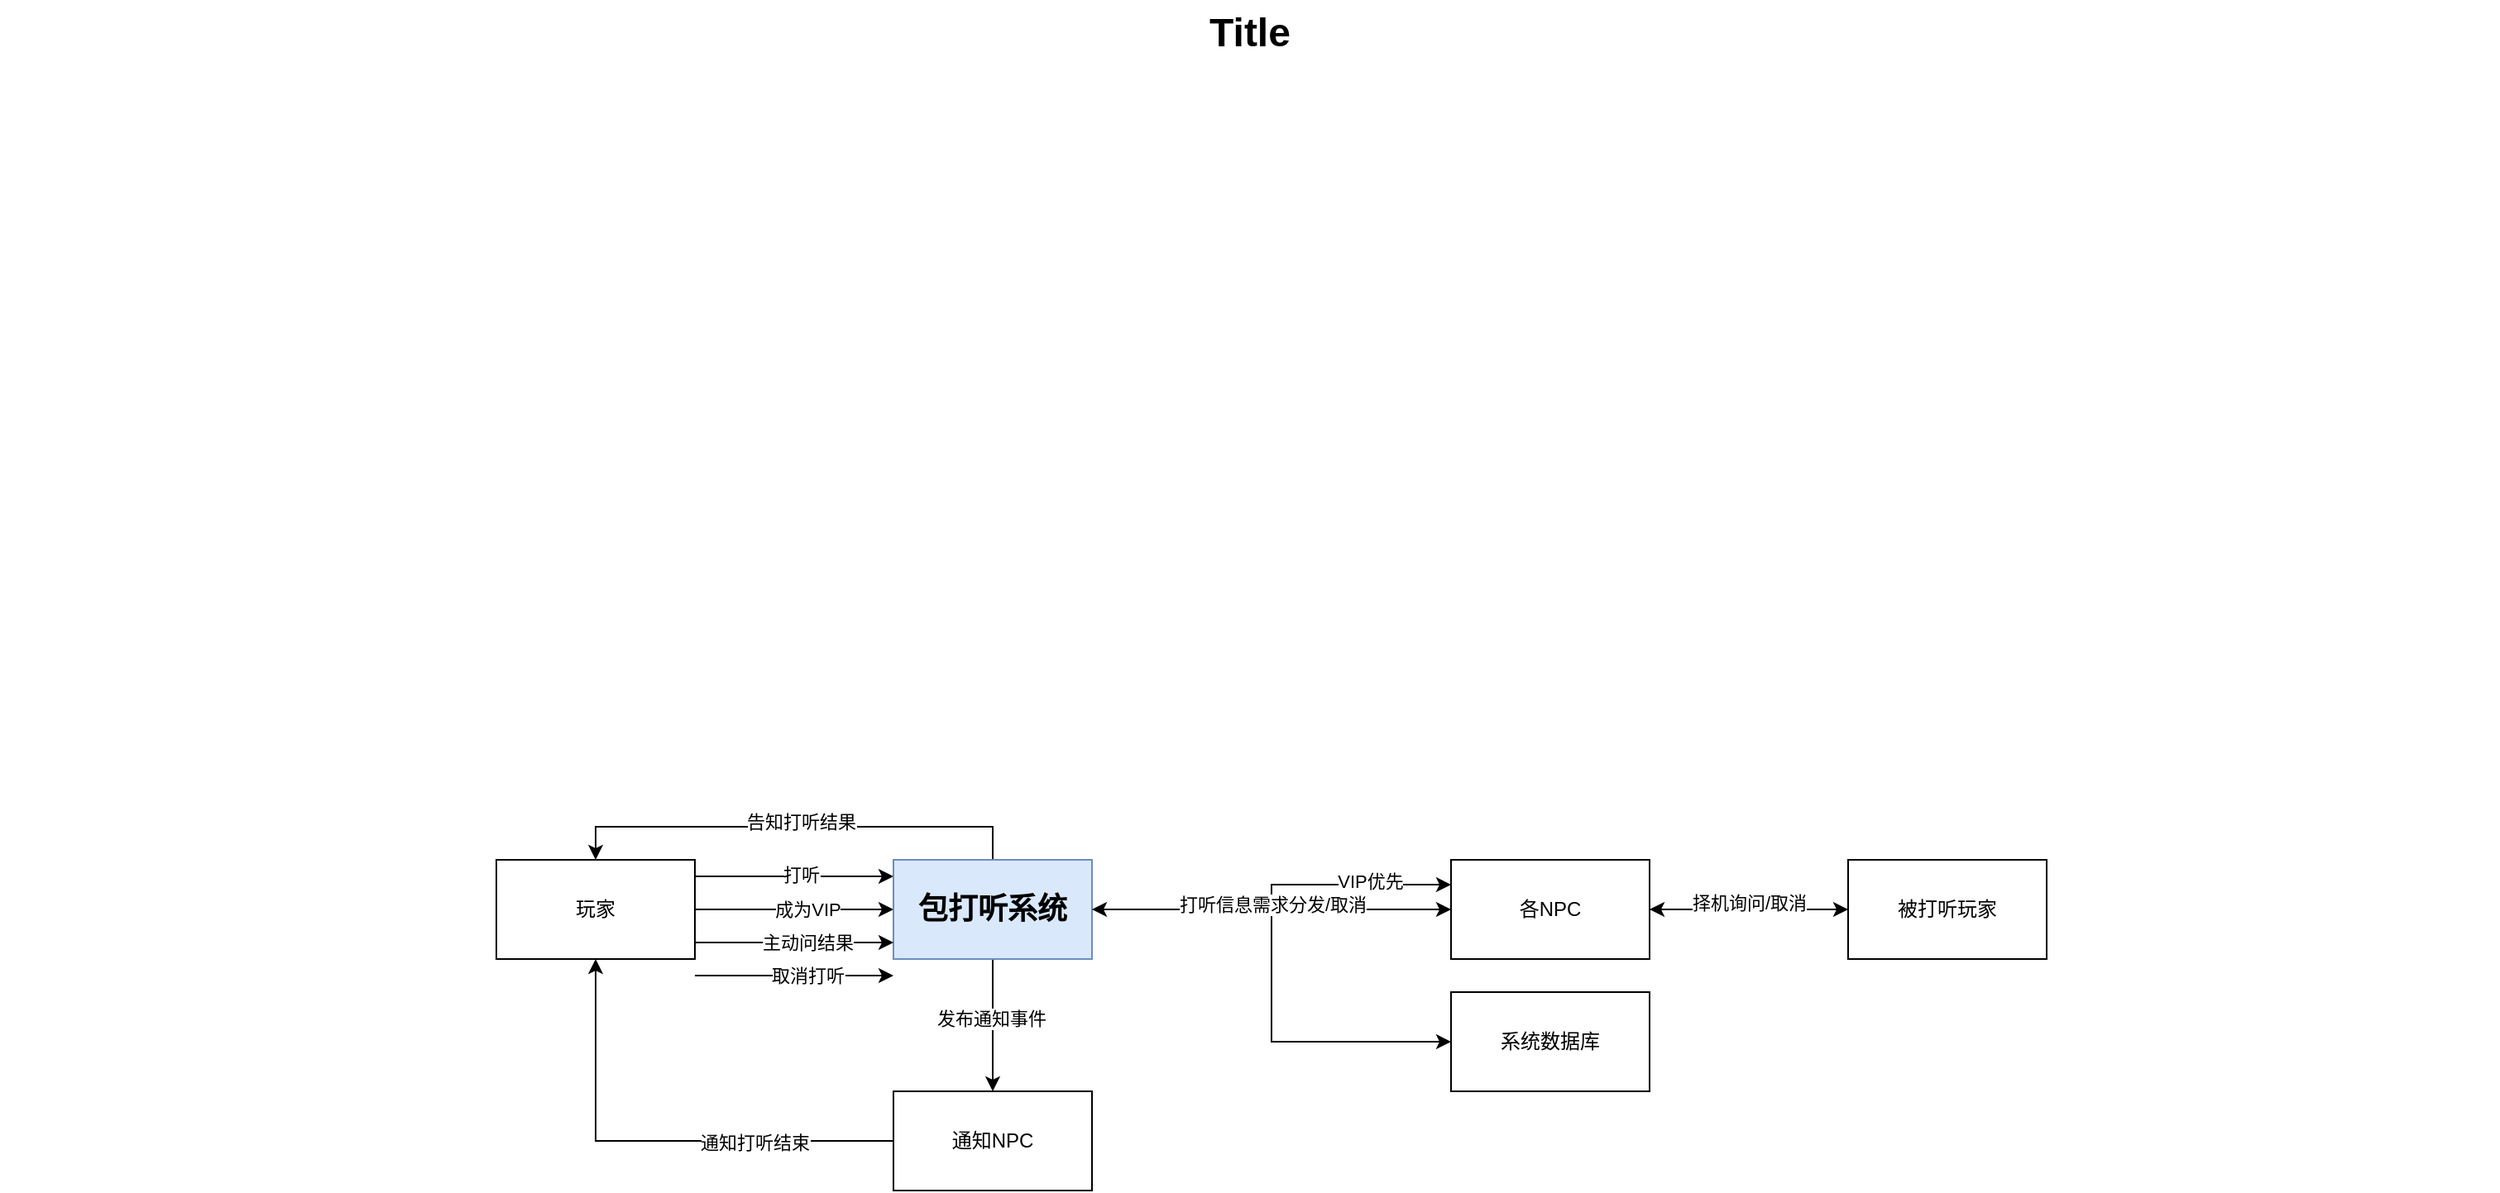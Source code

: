 <mxfile version="21.6.5" type="github">
  <diagram name="Page-1" id="929967ad-93f9-6ef4-fab6-5d389245f69c">
    <mxGraphModel dx="1434" dy="758" grid="1" gridSize="10" guides="1" tooltips="1" connect="1" arrows="1" fold="1" page="1" pageScale="1.5" pageWidth="1169" pageHeight="826" background="none" math="0" shadow="0">
      <root>
        <mxCell id="0" style=";html=1;" />
        <mxCell id="1" style=";html=1;" parent="0" />
        <mxCell id="1672d66443f91eb5-23" value="Title" style="text;strokeColor=none;fillColor=none;html=1;fontSize=24;fontStyle=1;verticalAlign=middle;align=center;" parent="1" vertex="1">
          <mxGeometry x="120" y="40" width="1510" height="40" as="geometry" />
        </mxCell>
        <mxCell id="ikp5XBAc-00ZhkmhWjov-4" value="" style="edgeStyle=orthogonalEdgeStyle;rounded=0;orthogonalLoop=1;jettySize=auto;html=1;" edge="1" parent="1">
          <mxGeometry relative="1" as="geometry">
            <mxPoint x="540" y="570" as="sourcePoint" />
            <mxPoint x="660" y="570" as="targetPoint" />
          </mxGeometry>
        </mxCell>
        <mxCell id="ikp5XBAc-00ZhkmhWjov-22" value="打听" style="edgeLabel;html=1;align=center;verticalAlign=middle;resizable=0;points=[];" vertex="1" connectable="0" parent="ikp5XBAc-00ZhkmhWjov-4">
          <mxGeometry x="0.067" y="1" relative="1" as="geometry">
            <mxPoint as="offset" />
          </mxGeometry>
        </mxCell>
        <mxCell id="ikp5XBAc-00ZhkmhWjov-32" style="edgeStyle=orthogonalEdgeStyle;rounded=0;orthogonalLoop=1;jettySize=auto;html=1;" edge="1" parent="1">
          <mxGeometry relative="1" as="geometry">
            <mxPoint x="540" y="590" as="sourcePoint" />
            <mxPoint x="660" y="590" as="targetPoint" />
          </mxGeometry>
        </mxCell>
        <mxCell id="ikp5XBAc-00ZhkmhWjov-33" value="成为VIP" style="edgeLabel;html=1;align=center;verticalAlign=middle;resizable=0;points=[];" vertex="1" connectable="0" parent="ikp5XBAc-00ZhkmhWjov-32">
          <mxGeometry x="0.133" relative="1" as="geometry">
            <mxPoint as="offset" />
          </mxGeometry>
        </mxCell>
        <mxCell id="ikp5XBAc-00ZhkmhWjov-2" value="玩家" style="rounded=0;whiteSpace=wrap;html=1;" vertex="1" parent="1">
          <mxGeometry x="420" y="560" width="120" height="60" as="geometry" />
        </mxCell>
        <mxCell id="ikp5XBAc-00ZhkmhWjov-6" value="" style="edgeStyle=orthogonalEdgeStyle;rounded=0;orthogonalLoop=1;jettySize=auto;html=1;" edge="1" parent="1" source="ikp5XBAc-00ZhkmhWjov-3" target="ikp5XBAc-00ZhkmhWjov-5">
          <mxGeometry relative="1" as="geometry" />
        </mxCell>
        <mxCell id="ikp5XBAc-00ZhkmhWjov-16" value="" style="edgeStyle=orthogonalEdgeStyle;rounded=0;orthogonalLoop=1;jettySize=auto;html=1;" edge="1" parent="1" source="ikp5XBAc-00ZhkmhWjov-3" target="ikp5XBAc-00ZhkmhWjov-15">
          <mxGeometry relative="1" as="geometry" />
        </mxCell>
        <mxCell id="ikp5XBAc-00ZhkmhWjov-17" value="发布通知事件" style="edgeLabel;html=1;align=center;verticalAlign=middle;resizable=0;points=[];" vertex="1" connectable="0" parent="ikp5XBAc-00ZhkmhWjov-16">
          <mxGeometry x="-0.1" y="-1" relative="1" as="geometry">
            <mxPoint as="offset" />
          </mxGeometry>
        </mxCell>
        <mxCell id="ikp5XBAc-00ZhkmhWjov-19" style="edgeStyle=orthogonalEdgeStyle;rounded=0;orthogonalLoop=1;jettySize=auto;html=1;entryX=0.5;entryY=0;entryDx=0;entryDy=0;" edge="1" parent="1" source="ikp5XBAc-00ZhkmhWjov-3" target="ikp5XBAc-00ZhkmhWjov-2">
          <mxGeometry relative="1" as="geometry">
            <Array as="points">
              <mxPoint x="720" y="540" />
              <mxPoint x="480" y="540" />
            </Array>
          </mxGeometry>
        </mxCell>
        <mxCell id="ikp5XBAc-00ZhkmhWjov-20" value="告知打听结果" style="edgeLabel;html=1;align=center;verticalAlign=middle;resizable=0;points=[];" vertex="1" connectable="0" parent="ikp5XBAc-00ZhkmhWjov-19">
          <mxGeometry x="-0.029" y="-3" relative="1" as="geometry">
            <mxPoint as="offset" />
          </mxGeometry>
        </mxCell>
        <mxCell id="ikp5XBAc-00ZhkmhWjov-27" style="edgeStyle=orthogonalEdgeStyle;rounded=0;orthogonalLoop=1;jettySize=auto;html=1;entryX=0;entryY=0.5;entryDx=0;entryDy=0;" edge="1" parent="1" source="ikp5XBAc-00ZhkmhWjov-3" target="ikp5XBAc-00ZhkmhWjov-24">
          <mxGeometry relative="1" as="geometry" />
        </mxCell>
        <mxCell id="ikp5XBAc-00ZhkmhWjov-30" style="edgeStyle=orthogonalEdgeStyle;rounded=0;orthogonalLoop=1;jettySize=auto;html=1;entryX=0;entryY=0.25;entryDx=0;entryDy=0;" edge="1" parent="1" source="ikp5XBAc-00ZhkmhWjov-3" target="ikp5XBAc-00ZhkmhWjov-5">
          <mxGeometry relative="1" as="geometry" />
        </mxCell>
        <mxCell id="ikp5XBAc-00ZhkmhWjov-31" value="VIP优先" style="edgeLabel;html=1;align=center;verticalAlign=middle;resizable=0;points=[];" vertex="1" connectable="0" parent="ikp5XBAc-00ZhkmhWjov-30">
          <mxGeometry x="0.577" y="2" relative="1" as="geometry">
            <mxPoint as="offset" />
          </mxGeometry>
        </mxCell>
        <mxCell id="ikp5XBAc-00ZhkmhWjov-3" value="&lt;h2&gt;包打听系统&lt;/h2&gt;" style="whiteSpace=wrap;html=1;rounded=0;fillColor=#dae8fc;strokeColor=#6c8ebf;" vertex="1" parent="1">
          <mxGeometry x="660" y="560" width="120" height="60" as="geometry" />
        </mxCell>
        <mxCell id="ikp5XBAc-00ZhkmhWjov-7" value="" style="edgeStyle=orthogonalEdgeStyle;rounded=0;orthogonalLoop=1;jettySize=auto;html=1;" edge="1" parent="1" source="ikp5XBAc-00ZhkmhWjov-5" target="ikp5XBAc-00ZhkmhWjov-3">
          <mxGeometry relative="1" as="geometry" />
        </mxCell>
        <mxCell id="ikp5XBAc-00ZhkmhWjov-10" value="打听信息需求分发/取消" style="edgeLabel;html=1;align=center;verticalAlign=middle;resizable=0;points=[];" vertex="1" connectable="0" parent="ikp5XBAc-00ZhkmhWjov-7">
          <mxGeometry y="-3" relative="1" as="geometry">
            <mxPoint as="offset" />
          </mxGeometry>
        </mxCell>
        <mxCell id="ikp5XBAc-00ZhkmhWjov-12" value="" style="edgeStyle=orthogonalEdgeStyle;rounded=0;orthogonalLoop=1;jettySize=auto;html=1;" edge="1" parent="1" source="ikp5XBAc-00ZhkmhWjov-5" target="ikp5XBAc-00ZhkmhWjov-11">
          <mxGeometry relative="1" as="geometry" />
        </mxCell>
        <mxCell id="ikp5XBAc-00ZhkmhWjov-5" value="各NPC" style="whiteSpace=wrap;html=1;rounded=0;" vertex="1" parent="1">
          <mxGeometry x="997" y="560" width="120" height="60" as="geometry" />
        </mxCell>
        <mxCell id="ikp5XBAc-00ZhkmhWjov-13" style="edgeStyle=orthogonalEdgeStyle;rounded=0;orthogonalLoop=1;jettySize=auto;html=1;" edge="1" parent="1" source="ikp5XBAc-00ZhkmhWjov-11" target="ikp5XBAc-00ZhkmhWjov-5">
          <mxGeometry relative="1" as="geometry" />
        </mxCell>
        <mxCell id="ikp5XBAc-00ZhkmhWjov-14" value="择机询问/取消" style="edgeLabel;html=1;align=center;verticalAlign=middle;resizable=0;points=[];" vertex="1" connectable="0" parent="ikp5XBAc-00ZhkmhWjov-13">
          <mxGeometry x="-0.2" y="-4" relative="1" as="geometry">
            <mxPoint x="-12" as="offset" />
          </mxGeometry>
        </mxCell>
        <mxCell id="ikp5XBAc-00ZhkmhWjov-11" value="被打听玩家" style="whiteSpace=wrap;html=1;rounded=0;" vertex="1" parent="1">
          <mxGeometry x="1237" y="560" width="120" height="60" as="geometry" />
        </mxCell>
        <mxCell id="ikp5XBAc-00ZhkmhWjov-18" style="edgeStyle=orthogonalEdgeStyle;rounded=0;orthogonalLoop=1;jettySize=auto;html=1;" edge="1" parent="1" source="ikp5XBAc-00ZhkmhWjov-15" target="ikp5XBAc-00ZhkmhWjov-2">
          <mxGeometry relative="1" as="geometry" />
        </mxCell>
        <mxCell id="ikp5XBAc-00ZhkmhWjov-21" value="通知打听结束" style="edgeLabel;html=1;align=center;verticalAlign=middle;resizable=0;points=[];" vertex="1" connectable="0" parent="ikp5XBAc-00ZhkmhWjov-18">
          <mxGeometry x="-0.421" y="1" relative="1" as="geometry">
            <mxPoint as="offset" />
          </mxGeometry>
        </mxCell>
        <mxCell id="ikp5XBAc-00ZhkmhWjov-15" value="通知NPC" style="whiteSpace=wrap;html=1;rounded=0;" vertex="1" parent="1">
          <mxGeometry x="660" y="700" width="120" height="60" as="geometry" />
        </mxCell>
        <mxCell id="ikp5XBAc-00ZhkmhWjov-24" value="系统数据库" style="whiteSpace=wrap;html=1;rounded=0;" vertex="1" parent="1">
          <mxGeometry x="997" y="640" width="120" height="60" as="geometry" />
        </mxCell>
        <mxCell id="ikp5XBAc-00ZhkmhWjov-34" style="edgeStyle=orthogonalEdgeStyle;rounded=0;orthogonalLoop=1;jettySize=auto;html=1;" edge="1" parent="1">
          <mxGeometry relative="1" as="geometry">
            <mxPoint x="540" y="610" as="sourcePoint" />
            <mxPoint x="660" y="610" as="targetPoint" />
          </mxGeometry>
        </mxCell>
        <mxCell id="ikp5XBAc-00ZhkmhWjov-35" value="主动问结果" style="edgeLabel;html=1;align=center;verticalAlign=middle;resizable=0;points=[];" vertex="1" connectable="0" parent="ikp5XBAc-00ZhkmhWjov-34">
          <mxGeometry x="0.133" relative="1" as="geometry">
            <mxPoint as="offset" />
          </mxGeometry>
        </mxCell>
        <mxCell id="ikp5XBAc-00ZhkmhWjov-38" style="edgeStyle=orthogonalEdgeStyle;rounded=0;orthogonalLoop=1;jettySize=auto;html=1;" edge="1" parent="1">
          <mxGeometry relative="1" as="geometry">
            <mxPoint x="540" y="630" as="sourcePoint" />
            <mxPoint x="660" y="630" as="targetPoint" />
            <Array as="points">
              <mxPoint x="560" y="630" />
              <mxPoint x="560" y="630" />
            </Array>
          </mxGeometry>
        </mxCell>
        <mxCell id="ikp5XBAc-00ZhkmhWjov-39" value="取消打听" style="edgeLabel;html=1;align=center;verticalAlign=middle;resizable=0;points=[];" vertex="1" connectable="0" parent="ikp5XBAc-00ZhkmhWjov-38">
          <mxGeometry x="0.133" relative="1" as="geometry">
            <mxPoint as="offset" />
          </mxGeometry>
        </mxCell>
      </root>
    </mxGraphModel>
  </diagram>
</mxfile>
